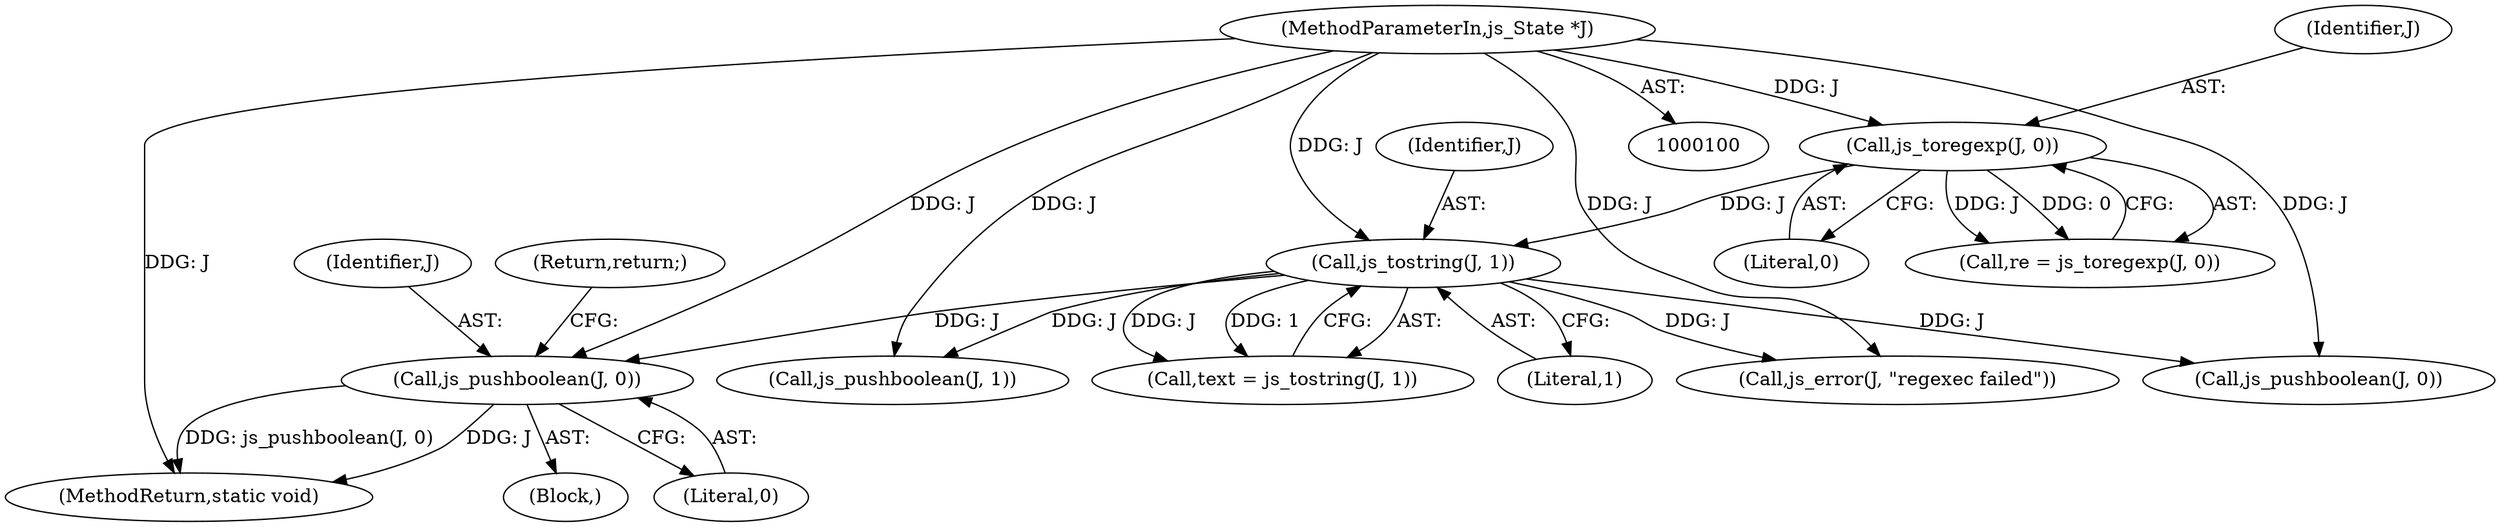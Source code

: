 digraph "0_mujs_00d4606c3baf813b7b1c176823b2729bf51002a2@pointer" {
"1000141" [label="(Call,js_pushboolean(J, 0))"];
"1000115" [label="(Call,js_tostring(J, 1))"];
"1000110" [label="(Call,js_toregexp(J, 0))"];
"1000101" [label="(MethodParameterIn,js_State *J)"];
"1000108" [label="(Call,re = js_toregexp(J, 0))"];
"1000113" [label="(Call,text = js_tostring(J, 1))"];
"1000101" [label="(MethodParameterIn,js_State *J)"];
"1000111" [label="(Identifier,J)"];
"1000117" [label="(Literal,1)"];
"1000135" [label="(Block,)"];
"1000110" [label="(Call,js_toregexp(J, 0))"];
"1000205" [label="(Call,js_pushboolean(J, 1))"];
"1000141" [label="(Call,js_pushboolean(J, 0))"];
"1000142" [label="(Identifier,J)"];
"1000174" [label="(Call,js_error(J, \"regexec failed\"))"];
"1000144" [label="(Return,return;)"];
"1000223" [label="(MethodReturn,static void)"];
"1000220" [label="(Call,js_pushboolean(J, 0))"];
"1000115" [label="(Call,js_tostring(J, 1))"];
"1000143" [label="(Literal,0)"];
"1000112" [label="(Literal,0)"];
"1000116" [label="(Identifier,J)"];
"1000141" -> "1000135"  [label="AST: "];
"1000141" -> "1000143"  [label="CFG: "];
"1000142" -> "1000141"  [label="AST: "];
"1000143" -> "1000141"  [label="AST: "];
"1000144" -> "1000141"  [label="CFG: "];
"1000141" -> "1000223"  [label="DDG: J"];
"1000141" -> "1000223"  [label="DDG: js_pushboolean(J, 0)"];
"1000115" -> "1000141"  [label="DDG: J"];
"1000101" -> "1000141"  [label="DDG: J"];
"1000115" -> "1000113"  [label="AST: "];
"1000115" -> "1000117"  [label="CFG: "];
"1000116" -> "1000115"  [label="AST: "];
"1000117" -> "1000115"  [label="AST: "];
"1000113" -> "1000115"  [label="CFG: "];
"1000115" -> "1000113"  [label="DDG: J"];
"1000115" -> "1000113"  [label="DDG: 1"];
"1000110" -> "1000115"  [label="DDG: J"];
"1000101" -> "1000115"  [label="DDG: J"];
"1000115" -> "1000174"  [label="DDG: J"];
"1000115" -> "1000205"  [label="DDG: J"];
"1000115" -> "1000220"  [label="DDG: J"];
"1000110" -> "1000108"  [label="AST: "];
"1000110" -> "1000112"  [label="CFG: "];
"1000111" -> "1000110"  [label="AST: "];
"1000112" -> "1000110"  [label="AST: "];
"1000108" -> "1000110"  [label="CFG: "];
"1000110" -> "1000108"  [label="DDG: J"];
"1000110" -> "1000108"  [label="DDG: 0"];
"1000101" -> "1000110"  [label="DDG: J"];
"1000101" -> "1000100"  [label="AST: "];
"1000101" -> "1000223"  [label="DDG: J"];
"1000101" -> "1000174"  [label="DDG: J"];
"1000101" -> "1000205"  [label="DDG: J"];
"1000101" -> "1000220"  [label="DDG: J"];
}
